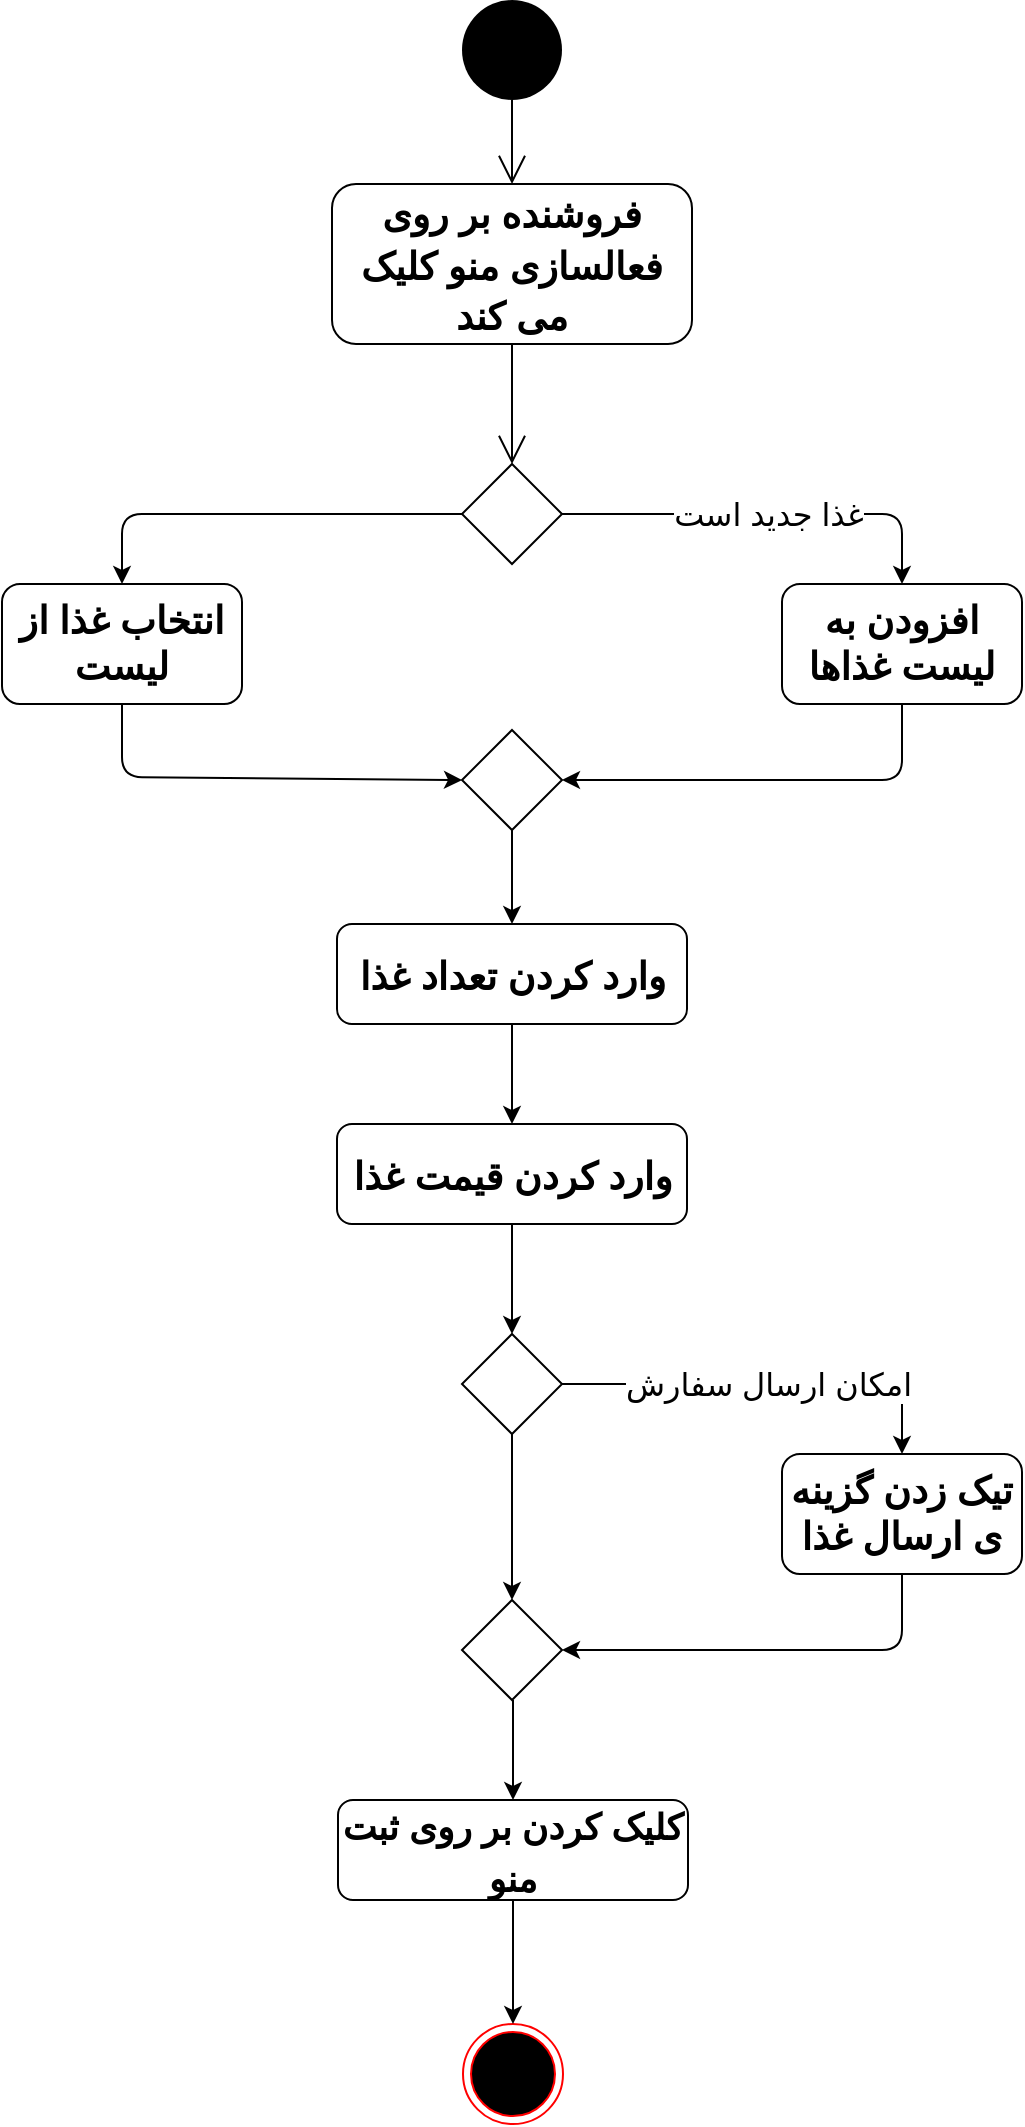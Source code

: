 <mxfile version="13.10.9" type="github">
  <diagram name="Page-1" id="e7e014a7-5840-1c2e-5031-d8a46d1fe8dd">
    <mxGraphModel dx="1209" dy="663" grid="1" gridSize="10" guides="1" tooltips="1" connect="1" arrows="1" fold="1" page="1" pageScale="1" pageWidth="980" pageHeight="1390" background="#ffffff" math="0" shadow="0">
      <root>
        <mxCell id="0" />
        <mxCell id="1" parent="0" />
        <mxCell id="9RaUeARzdxXOr93nFO7e-41" value="" style="ellipse;fillColor=#000000;strokeColor=none;" vertex="1" parent="1">
          <mxGeometry x="465" y="28" width="50" height="50" as="geometry" />
        </mxCell>
        <mxCell id="9RaUeARzdxXOr93nFO7e-42" value="&lt;font style=&quot;font-size: 19px&quot;&gt;فروشنده بر روی فعالسازی منو کلیک می کند&lt;/font&gt;" style="shape=rect;html=1;rounded=1;whiteSpace=wrap;align=center;fontSize=21;fontStyle=1" vertex="1" parent="1">
          <mxGeometry x="400" y="120" width="180" height="80" as="geometry" />
        </mxCell>
        <mxCell id="9RaUeARzdxXOr93nFO7e-43" value="" style="endArrow=open;endFill=1;endSize=12;html=1;fontSize=21;exitX=0.5;exitY=1;exitDx=0;exitDy=0;entryX=0.5;entryY=0;entryDx=0;entryDy=0;" edge="1" parent="1" source="9RaUeARzdxXOr93nFO7e-41" target="9RaUeARzdxXOr93nFO7e-42">
          <mxGeometry width="160" relative="1" as="geometry">
            <mxPoint x="515" y="278" as="sourcePoint" />
            <mxPoint x="675" y="278" as="targetPoint" />
          </mxGeometry>
        </mxCell>
        <mxCell id="9RaUeARzdxXOr93nFO7e-46" value="" style="rhombus;fontSize=21;" vertex="1" parent="1">
          <mxGeometry x="465" y="260" width="50" height="50" as="geometry" />
        </mxCell>
        <mxCell id="9RaUeARzdxXOr93nFO7e-47" value="" style="endArrow=open;endFill=1;endSize=12;html=1;fontSize=21;exitX=0.5;exitY=1;exitDx=0;exitDy=0;entryX=0.5;entryY=0;entryDx=0;entryDy=0;" edge="1" parent="1" source="9RaUeARzdxXOr93nFO7e-42" target="9RaUeARzdxXOr93nFO7e-46">
          <mxGeometry width="160" relative="1" as="geometry">
            <mxPoint x="490" y="358" as="sourcePoint" />
            <mxPoint x="529" y="438" as="targetPoint" />
          </mxGeometry>
        </mxCell>
        <mxCell id="9RaUeARzdxXOr93nFO7e-52" value="" style="ellipse;html=1;shape=endState;fillColor=#000000;strokeColor=#ff0000;fontSize=21;" vertex="1" parent="1">
          <mxGeometry x="465.5" y="1040" width="50" height="50" as="geometry" />
        </mxCell>
        <mxCell id="9RaUeARzdxXOr93nFO7e-53" value="&lt;font style=&quot;font-size: 19px&quot;&gt;وارد کردن تعداد غذا&lt;/font&gt;" style="shape=rect;html=1;rounded=1;whiteSpace=wrap;align=center;fontSize=21;fontStyle=1" vertex="1" parent="1">
          <mxGeometry x="402.5" y="490" width="175" height="50" as="geometry" />
        </mxCell>
        <mxCell id="9RaUeARzdxXOr93nFO7e-55" value="&lt;font style=&quot;font-size: 19px&quot;&gt;وارد کردن قیمت غذا&lt;/font&gt;" style="shape=rect;html=1;rounded=1;whiteSpace=wrap;align=center;fontSize=21;fontStyle=1" vertex="1" parent="1">
          <mxGeometry x="402.5" y="590" width="175" height="50" as="geometry" />
        </mxCell>
        <mxCell id="9RaUeARzdxXOr93nFO7e-58" value="&lt;font style=&quot;font-size: 16px&quot;&gt;غذا جدید است&lt;/font&gt;" style="endArrow=classic;html=1;exitX=1;exitY=0.5;exitDx=0;exitDy=0;entryX=0.5;entryY=0;entryDx=0;entryDy=0;" edge="1" parent="1" source="9RaUeARzdxXOr93nFO7e-46" target="9RaUeARzdxXOr93nFO7e-61">
          <mxGeometry width="50" height="50" relative="1" as="geometry">
            <mxPoint x="515" y="330" as="sourcePoint" />
            <mxPoint x="685" y="285" as="targetPoint" />
            <Array as="points">
              <mxPoint x="685" y="285" />
            </Array>
          </mxGeometry>
        </mxCell>
        <mxCell id="9RaUeARzdxXOr93nFO7e-59" value="" style="endArrow=classic;html=1;exitX=0;exitY=0.5;exitDx=0;exitDy=0;entryX=0.5;entryY=0;entryDx=0;entryDy=0;" edge="1" parent="1" source="9RaUeARzdxXOr93nFO7e-46" target="9RaUeARzdxXOr93nFO7e-66">
          <mxGeometry width="50" height="50" relative="1" as="geometry">
            <mxPoint x="435" y="283.5" as="sourcePoint" />
            <mxPoint x="435" y="418.5" as="targetPoint" />
            <Array as="points">
              <mxPoint x="295" y="285" />
            </Array>
          </mxGeometry>
        </mxCell>
        <mxCell id="9RaUeARzdxXOr93nFO7e-60" value="" style="rhombus;fontSize=21;" vertex="1" parent="1">
          <mxGeometry x="465" y="393" width="50" height="50" as="geometry" />
        </mxCell>
        <mxCell id="9RaUeARzdxXOr93nFO7e-61" value="&lt;font size=&quot;1&quot;&gt;&lt;b style=&quot;font-size: 19px&quot;&gt;افزودن به لیست غذاها&lt;/b&gt;&lt;/font&gt;" style="rounded=1;whiteSpace=wrap;html=1;" vertex="1" parent="1">
          <mxGeometry x="625" y="320" width="120" height="60" as="geometry" />
        </mxCell>
        <mxCell id="9RaUeARzdxXOr93nFO7e-62" value="" style="endArrow=classic;html=1;exitX=0.5;exitY=1;exitDx=0;exitDy=0;entryX=1;entryY=0.5;entryDx=0;entryDy=0;" edge="1" parent="1" source="9RaUeARzdxXOr93nFO7e-76" target="9RaUeARzdxXOr93nFO7e-75">
          <mxGeometry width="50" height="50" relative="1" as="geometry">
            <mxPoint x="675" y="805" as="sourcePoint" />
            <mxPoint x="505" y="843" as="targetPoint" />
            <Array as="points">
              <mxPoint x="685" y="853" />
            </Array>
          </mxGeometry>
        </mxCell>
        <mxCell id="9RaUeARzdxXOr93nFO7e-63" value="" style="endArrow=classic;html=1;exitX=0.5;exitY=1;exitDx=0;exitDy=0;entryX=0.5;entryY=0;entryDx=0;entryDy=0;" edge="1" parent="1" source="9RaUeARzdxXOr93nFO7e-60" target="9RaUeARzdxXOr93nFO7e-53">
          <mxGeometry width="50" height="50" relative="1" as="geometry">
            <mxPoint x="500" y="340" as="sourcePoint" />
            <mxPoint x="500" y="423" as="targetPoint" />
          </mxGeometry>
        </mxCell>
        <mxCell id="9RaUeARzdxXOr93nFO7e-66" value="&lt;font size=&quot;1&quot;&gt;&lt;b style=&quot;font-size: 19px&quot;&gt;انتخاب غذا از لیست&lt;/b&gt;&lt;/font&gt;" style="rounded=1;whiteSpace=wrap;html=1;" vertex="1" parent="1">
          <mxGeometry x="235" y="320" width="120" height="60" as="geometry" />
        </mxCell>
        <mxCell id="9RaUeARzdxXOr93nFO7e-67" value="" style="endArrow=classic;html=1;exitX=0.5;exitY=1;exitDx=0;exitDy=0;entryX=0;entryY=0.5;entryDx=0;entryDy=0;" edge="1" parent="1" source="9RaUeARzdxXOr93nFO7e-66" target="9RaUeARzdxXOr93nFO7e-60">
          <mxGeometry width="50" height="50" relative="1" as="geometry">
            <mxPoint x="425" y="388.5" as="sourcePoint" />
            <mxPoint x="435" y="416.5" as="targetPoint" />
            <Array as="points">
              <mxPoint x="295" y="416.5" />
            </Array>
          </mxGeometry>
        </mxCell>
        <mxCell id="9RaUeARzdxXOr93nFO7e-70" value="" style="endArrow=classic;html=1;entryX=0.5;entryY=0;entryDx=0;entryDy=0;exitX=0.5;exitY=1;exitDx=0;exitDy=0;" edge="1" parent="1" source="9RaUeARzdxXOr93nFO7e-53" target="9RaUeARzdxXOr93nFO7e-55">
          <mxGeometry width="50" height="50" relative="1" as="geometry">
            <mxPoint x="345" y="570" as="sourcePoint" />
            <mxPoint x="395" y="520" as="targetPoint" />
          </mxGeometry>
        </mxCell>
        <mxCell id="9RaUeARzdxXOr93nFO7e-72" value="" style="rhombus;fontSize=21;" vertex="1" parent="1">
          <mxGeometry x="465" y="695" width="50" height="50" as="geometry" />
        </mxCell>
        <mxCell id="9RaUeARzdxXOr93nFO7e-73" value="&lt;font style=&quot;font-size: 16px&quot;&gt;امکان ارسال سفارش&lt;/font&gt;" style="endArrow=classic;html=1;exitX=1;exitY=0.5;exitDx=0;exitDy=0;entryX=0.5;entryY=0;entryDx=0;entryDy=0;" edge="1" parent="1" source="9RaUeARzdxXOr93nFO7e-72">
          <mxGeometry width="50" height="50" relative="1" as="geometry">
            <mxPoint x="515" y="765" as="sourcePoint" />
            <mxPoint x="685" y="755" as="targetPoint" />
            <Array as="points">
              <mxPoint x="685" y="720" />
            </Array>
          </mxGeometry>
        </mxCell>
        <mxCell id="9RaUeARzdxXOr93nFO7e-74" value="" style="endArrow=classic;html=1;exitX=0.5;exitY=1;exitDx=0;exitDy=0;entryX=0.5;entryY=0;entryDx=0;entryDy=0;" edge="1" parent="1" source="9RaUeARzdxXOr93nFO7e-72" target="9RaUeARzdxXOr93nFO7e-75">
          <mxGeometry width="50" height="50" relative="1" as="geometry">
            <mxPoint x="435" y="718.5" as="sourcePoint" />
            <mxPoint x="435" y="853.5" as="targetPoint" />
            <Array as="points" />
          </mxGeometry>
        </mxCell>
        <mxCell id="9RaUeARzdxXOr93nFO7e-75" value="" style="rhombus;fontSize=21;" vertex="1" parent="1">
          <mxGeometry x="465" y="828" width="50" height="50" as="geometry" />
        </mxCell>
        <mxCell id="9RaUeARzdxXOr93nFO7e-76" value="&lt;span style=&quot;font-size: 19px&quot;&gt;&lt;b&gt;تیک زدن گزینه ی ارسال غذا&lt;/b&gt;&lt;/span&gt;" style="rounded=1;whiteSpace=wrap;html=1;" vertex="1" parent="1">
          <mxGeometry x="625" y="755" width="120" height="60" as="geometry" />
        </mxCell>
        <mxCell id="9RaUeARzdxXOr93nFO7e-80" value="" style="endArrow=classic;html=1;exitX=0.5;exitY=1;exitDx=0;exitDy=0;entryX=1;entryY=0.5;entryDx=0;entryDy=0;" edge="1" parent="1" source="9RaUeARzdxXOr93nFO7e-61" target="9RaUeARzdxXOr93nFO7e-60">
          <mxGeometry width="50" height="50" relative="1" as="geometry">
            <mxPoint x="710" y="780" as="sourcePoint" />
            <mxPoint x="500" y="818" as="targetPoint" />
            <Array as="points">
              <mxPoint x="685" y="418" />
            </Array>
          </mxGeometry>
        </mxCell>
        <mxCell id="9RaUeARzdxXOr93nFO7e-84" value="" style="endArrow=classic;html=1;entryX=0.5;entryY=0;entryDx=0;entryDy=0;exitX=0.5;exitY=1;exitDx=0;exitDy=0;" edge="1" parent="1" source="9RaUeARzdxXOr93nFO7e-55" target="9RaUeARzdxXOr93nFO7e-72">
          <mxGeometry width="50" height="50" relative="1" as="geometry">
            <mxPoint x="500" y="560" as="sourcePoint" />
            <mxPoint x="500" y="600" as="targetPoint" />
          </mxGeometry>
        </mxCell>
        <mxCell id="9RaUeARzdxXOr93nFO7e-85" value="&lt;font style=&quot;font-size: 18px&quot;&gt;کلیک کردن بر روی ثبت منو&lt;/font&gt;" style="shape=rect;html=1;rounded=1;whiteSpace=wrap;align=center;fontSize=21;fontStyle=1" vertex="1" parent="1">
          <mxGeometry x="403" y="928" width="175" height="50" as="geometry" />
        </mxCell>
        <mxCell id="9RaUeARzdxXOr93nFO7e-86" value="" style="endArrow=classic;html=1;entryX=0.5;entryY=0;entryDx=0;entryDy=0;exitX=0.5;exitY=1;exitDx=0;exitDy=0;" edge="1" parent="1" target="9RaUeARzdxXOr93nFO7e-85">
          <mxGeometry width="50" height="50" relative="1" as="geometry">
            <mxPoint x="490.5" y="878" as="sourcePoint" />
            <mxPoint x="395.5" y="858" as="targetPoint" />
          </mxGeometry>
        </mxCell>
        <mxCell id="9RaUeARzdxXOr93nFO7e-87" value="" style="endArrow=classic;html=1;entryX=0.5;entryY=0;entryDx=0;entryDy=0;exitX=0.5;exitY=1;exitDx=0;exitDy=0;" edge="1" parent="1" source="9RaUeARzdxXOr93nFO7e-85" target="9RaUeARzdxXOr93nFO7e-52">
          <mxGeometry width="50" height="50" relative="1" as="geometry">
            <mxPoint x="500.5" y="898" as="sourcePoint" />
            <mxPoint x="490.5" y="1033" as="targetPoint" />
          </mxGeometry>
        </mxCell>
      </root>
    </mxGraphModel>
  </diagram>
</mxfile>
